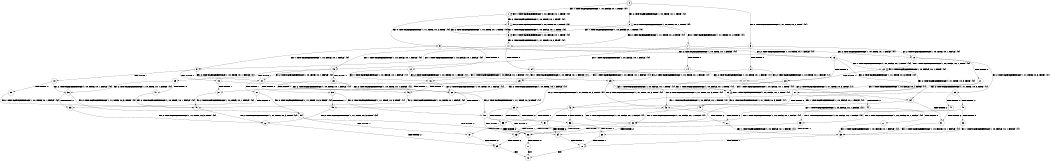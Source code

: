 digraph BCG {
size = "7, 10.5";
center = TRUE;
node [shape = circle];
0 [peripheries = 2];
0 -> 1 [label = "EX !1 !ATOMIC_EXCH_BRANCH (1, +0, FALSE, +0, 1, TRUE) !{0}"];
0 -> 2 [label = "EX !2 !ATOMIC_EXCH_BRANCH (1, +0, TRUE, +0, 1, TRUE) !{0}"];
0 -> 3 [label = "EX !0 !ATOMIC_EXCH_BRANCH (1, +1, TRUE, +0, 2, TRUE) !{0}"];
1 -> 4 [label = "EX !2 !ATOMIC_EXCH_BRANCH (1, +0, TRUE, +0, 1, TRUE) !{0}"];
1 -> 5 [label = "EX !0 !ATOMIC_EXCH_BRANCH (1, +1, TRUE, +0, 2, TRUE) !{0}"];
1 -> 1 [label = "EX !1 !ATOMIC_EXCH_BRANCH (1, +0, FALSE, +0, 1, TRUE) !{0}"];
2 -> 6 [label = "EX !1 !ATOMIC_EXCH_BRANCH (1, +0, FALSE, +0, 1, TRUE) !{0}"];
2 -> 7 [label = "EX !0 !ATOMIC_EXCH_BRANCH (1, +1, TRUE, +0, 2, TRUE) !{0}"];
2 -> 2 [label = "EX !2 !ATOMIC_EXCH_BRANCH (1, +0, TRUE, +0, 1, TRUE) !{0}"];
3 -> 8 [label = "TERMINATE !0"];
3 -> 9 [label = "EX !1 !ATOMIC_EXCH_BRANCH (1, +0, FALSE, +0, 1, FALSE) !{0}"];
3 -> 10 [label = "EX !2 !ATOMIC_EXCH_BRANCH (1, +0, TRUE, +0, 1, FALSE) !{0}"];
4 -> 11 [label = "EX !0 !ATOMIC_EXCH_BRANCH (1, +1, TRUE, +0, 2, TRUE) !{0}"];
4 -> 4 [label = "EX !2 !ATOMIC_EXCH_BRANCH (1, +0, TRUE, +0, 1, TRUE) !{0}"];
4 -> 6 [label = "EX !1 !ATOMIC_EXCH_BRANCH (1, +0, FALSE, +0, 1, TRUE) !{0}"];
5 -> 12 [label = "TERMINATE !0"];
5 -> 13 [label = "EX !2 !ATOMIC_EXCH_BRANCH (1, +0, TRUE, +0, 1, FALSE) !{0}"];
5 -> 9 [label = "EX !1 !ATOMIC_EXCH_BRANCH (1, +0, FALSE, +0, 1, FALSE) !{0}"];
6 -> 11 [label = "EX !0 !ATOMIC_EXCH_BRANCH (1, +1, TRUE, +0, 2, TRUE) !{0}"];
6 -> 4 [label = "EX !2 !ATOMIC_EXCH_BRANCH (1, +0, TRUE, +0, 1, TRUE) !{0}"];
6 -> 6 [label = "EX !1 !ATOMIC_EXCH_BRANCH (1, +0, FALSE, +0, 1, TRUE) !{0}"];
7 -> 14 [label = "TERMINATE !0"];
7 -> 15 [label = "EX !1 !ATOMIC_EXCH_BRANCH (1, +0, FALSE, +0, 1, FALSE) !{0}"];
7 -> 10 [label = "EX !2 !ATOMIC_EXCH_BRANCH (1, +0, TRUE, +0, 1, FALSE) !{0}"];
8 -> 16 [label = "EX !1 !ATOMIC_EXCH_BRANCH (1, +0, FALSE, +0, 1, FALSE) !{1}"];
8 -> 17 [label = "EX !2 !ATOMIC_EXCH_BRANCH (1, +0, TRUE, +0, 1, FALSE) !{1}"];
9 -> 18 [label = "TERMINATE !1"];
9 -> 19 [label = "TERMINATE !0"];
9 -> 20 [label = "EX !2 !ATOMIC_EXCH_BRANCH (1, +0, TRUE, +0, 1, FALSE) !{0}"];
10 -> 21 [label = "TERMINATE !0"];
10 -> 22 [label = "EX !1 !ATOMIC_EXCH_BRANCH (1, +0, FALSE, +0, 1, TRUE) !{0}"];
10 -> 23 [label = "EX !2 !ATOMIC_EXCH_BRANCH (1, +1, TRUE, +0, 3, TRUE) !{0}"];
11 -> 24 [label = "TERMINATE !0"];
11 -> 13 [label = "EX !2 !ATOMIC_EXCH_BRANCH (1, +0, TRUE, +0, 1, FALSE) !{0}"];
11 -> 15 [label = "EX !1 !ATOMIC_EXCH_BRANCH (1, +0, FALSE, +0, 1, FALSE) !{0}"];
12 -> 25 [label = "EX !2 !ATOMIC_EXCH_BRANCH (1, +0, TRUE, +0, 1, FALSE) !{1}"];
12 -> 16 [label = "EX !1 !ATOMIC_EXCH_BRANCH (1, +0, FALSE, +0, 1, FALSE) !{1}"];
13 -> 26 [label = "TERMINATE !0"];
13 -> 27 [label = "EX !2 !ATOMIC_EXCH_BRANCH (1, +1, TRUE, +0, 3, TRUE) !{0}"];
13 -> 22 [label = "EX !1 !ATOMIC_EXCH_BRANCH (1, +0, FALSE, +0, 1, TRUE) !{0}"];
14 -> 28 [label = "EX !1 !ATOMIC_EXCH_BRANCH (1, +0, FALSE, +0, 1, FALSE) !{1}"];
14 -> 17 [label = "EX !2 !ATOMIC_EXCH_BRANCH (1, +0, TRUE, +0, 1, FALSE) !{1}"];
15 -> 29 [label = "TERMINATE !1"];
15 -> 30 [label = "TERMINATE !0"];
15 -> 20 [label = "EX !2 !ATOMIC_EXCH_BRANCH (1, +0, TRUE, +0, 1, FALSE) !{0}"];
16 -> 31 [label = "TERMINATE !1"];
16 -> 32 [label = "EX !2 !ATOMIC_EXCH_BRANCH (1, +0, TRUE, +0, 1, FALSE) !{1}"];
17 -> 33 [label = "EX !1 !ATOMIC_EXCH_BRANCH (1, +0, FALSE, +0, 1, TRUE) !{1}"];
17 -> 34 [label = "EX !2 !ATOMIC_EXCH_BRANCH (1, +1, TRUE, +0, 3, TRUE) !{1}"];
18 -> 35 [label = "TERMINATE !0"];
18 -> 36 [label = "EX !2 !ATOMIC_EXCH_BRANCH (1, +0, TRUE, +0, 1, FALSE) !{0}"];
19 -> 31 [label = "TERMINATE !1"];
19 -> 32 [label = "EX !2 !ATOMIC_EXCH_BRANCH (1, +0, TRUE, +0, 1, FALSE) !{1}"];
20 -> 37 [label = "TERMINATE !1"];
20 -> 38 [label = "TERMINATE !0"];
20 -> 39 [label = "EX !2 !ATOMIC_EXCH_BRANCH (1, +1, TRUE, +0, 3, TRUE) !{0}"];
21 -> 33 [label = "EX !1 !ATOMIC_EXCH_BRANCH (1, +0, FALSE, +0, 1, TRUE) !{1}"];
21 -> 34 [label = "EX !2 !ATOMIC_EXCH_BRANCH (1, +1, TRUE, +0, 3, TRUE) !{1}"];
22 -> 26 [label = "TERMINATE !0"];
22 -> 27 [label = "EX !2 !ATOMIC_EXCH_BRANCH (1, +1, TRUE, +0, 3, TRUE) !{0}"];
22 -> 22 [label = "EX !1 !ATOMIC_EXCH_BRANCH (1, +0, FALSE, +0, 1, TRUE) !{0}"];
23 -> 40 [label = "TERMINATE !2"];
23 -> 41 [label = "TERMINATE !0"];
23 -> 42 [label = "EX !1 !ATOMIC_EXCH_BRANCH (1, +0, FALSE, +0, 1, FALSE) !{0}"];
24 -> 25 [label = "EX !2 !ATOMIC_EXCH_BRANCH (1, +0, TRUE, +0, 1, FALSE) !{1}"];
24 -> 28 [label = "EX !1 !ATOMIC_EXCH_BRANCH (1, +0, FALSE, +0, 1, FALSE) !{1}"];
25 -> 43 [label = "EX !2 !ATOMIC_EXCH_BRANCH (1, +1, TRUE, +0, 3, TRUE) !{1}"];
25 -> 33 [label = "EX !1 !ATOMIC_EXCH_BRANCH (1, +0, FALSE, +0, 1, TRUE) !{1}"];
26 -> 43 [label = "EX !2 !ATOMIC_EXCH_BRANCH (1, +1, TRUE, +0, 3, TRUE) !{1}"];
26 -> 33 [label = "EX !1 !ATOMIC_EXCH_BRANCH (1, +0, FALSE, +0, 1, TRUE) !{1}"];
27 -> 44 [label = "TERMINATE !2"];
27 -> 45 [label = "TERMINATE !0"];
27 -> 42 [label = "EX !1 !ATOMIC_EXCH_BRANCH (1, +0, FALSE, +0, 1, FALSE) !{0}"];
28 -> 46 [label = "TERMINATE !1"];
28 -> 32 [label = "EX !2 !ATOMIC_EXCH_BRANCH (1, +0, TRUE, +0, 1, FALSE) !{1}"];
29 -> 47 [label = "TERMINATE !0"];
29 -> 36 [label = "EX !2 !ATOMIC_EXCH_BRANCH (1, +0, TRUE, +0, 1, FALSE) !{0}"];
30 -> 46 [label = "TERMINATE !1"];
30 -> 32 [label = "EX !2 !ATOMIC_EXCH_BRANCH (1, +0, TRUE, +0, 1, FALSE) !{1}"];
31 -> 48 [label = "EX !2 !ATOMIC_EXCH_BRANCH (1, +0, TRUE, +0, 1, FALSE) !{2}"];
32 -> 49 [label = "TERMINATE !1"];
32 -> 50 [label = "EX !2 !ATOMIC_EXCH_BRANCH (1, +1, TRUE, +0, 3, TRUE) !{1}"];
33 -> 43 [label = "EX !2 !ATOMIC_EXCH_BRANCH (1, +1, TRUE, +0, 3, TRUE) !{1}"];
33 -> 33 [label = "EX !1 !ATOMIC_EXCH_BRANCH (1, +0, FALSE, +0, 1, TRUE) !{1}"];
34 -> 51 [label = "TERMINATE !2"];
34 -> 52 [label = "EX !1 !ATOMIC_EXCH_BRANCH (1, +0, FALSE, +0, 1, FALSE) !{1}"];
35 -> 48 [label = "EX !2 !ATOMIC_EXCH_BRANCH (1, +0, TRUE, +0, 1, FALSE) !{2}"];
36 -> 53 [label = "TERMINATE !0"];
36 -> 54 [label = "EX !2 !ATOMIC_EXCH_BRANCH (1, +1, TRUE, +0, 3, TRUE) !{0}"];
37 -> 53 [label = "TERMINATE !0"];
37 -> 54 [label = "EX !2 !ATOMIC_EXCH_BRANCH (1, +1, TRUE, +0, 3, TRUE) !{0}"];
38 -> 49 [label = "TERMINATE !1"];
38 -> 50 [label = "EX !2 !ATOMIC_EXCH_BRANCH (1, +1, TRUE, +0, 3, TRUE) !{1}"];
39 -> 55 [label = "TERMINATE !1"];
39 -> 56 [label = "TERMINATE !2"];
39 -> 57 [label = "TERMINATE !0"];
40 -> 58 [label = "TERMINATE !0"];
40 -> 59 [label = "EX !1 !ATOMIC_EXCH_BRANCH (1, +0, FALSE, +0, 1, FALSE) !{0}"];
41 -> 51 [label = "TERMINATE !2"];
41 -> 52 [label = "EX !1 !ATOMIC_EXCH_BRANCH (1, +0, FALSE, +0, 1, FALSE) !{1}"];
42 -> 55 [label = "TERMINATE !1"];
42 -> 56 [label = "TERMINATE !2"];
42 -> 57 [label = "TERMINATE !0"];
43 -> 60 [label = "TERMINATE !2"];
43 -> 52 [label = "EX !1 !ATOMIC_EXCH_BRANCH (1, +0, FALSE, +0, 1, FALSE) !{1}"];
44 -> 61 [label = "TERMINATE !0"];
44 -> 59 [label = "EX !1 !ATOMIC_EXCH_BRANCH (1, +0, FALSE, +0, 1, FALSE) !{0}"];
45 -> 60 [label = "TERMINATE !2"];
45 -> 52 [label = "EX !1 !ATOMIC_EXCH_BRANCH (1, +0, FALSE, +0, 1, FALSE) !{1}"];
46 -> 48 [label = "EX !2 !ATOMIC_EXCH_BRANCH (1, +0, TRUE, +0, 1, FALSE) !{2}"];
47 -> 48 [label = "EX !2 !ATOMIC_EXCH_BRANCH (1, +0, TRUE, +0, 1, FALSE) !{2}"];
48 -> 62 [label = "EX !2 !ATOMIC_EXCH_BRANCH (1, +1, TRUE, +0, 3, TRUE) !{2}"];
49 -> 62 [label = "EX !2 !ATOMIC_EXCH_BRANCH (1, +1, TRUE, +0, 3, TRUE) !{2}"];
50 -> 63 [label = "TERMINATE !1"];
50 -> 64 [label = "TERMINATE !2"];
51 -> 65 [label = "EX !1 !ATOMIC_EXCH_BRANCH (1, +0, FALSE, +0, 1, FALSE) !{1}"];
52 -> 63 [label = "TERMINATE !1"];
52 -> 64 [label = "TERMINATE !2"];
53 -> 62 [label = "EX !2 !ATOMIC_EXCH_BRANCH (1, +1, TRUE, +0, 3, TRUE) !{2}"];
54 -> 66 [label = "TERMINATE !2"];
54 -> 67 [label = "TERMINATE !0"];
55 -> 66 [label = "TERMINATE !2"];
55 -> 67 [label = "TERMINATE !0"];
56 -> 66 [label = "TERMINATE !1"];
56 -> 68 [label = "TERMINATE !0"];
57 -> 63 [label = "TERMINATE !1"];
57 -> 64 [label = "TERMINATE !2"];
58 -> 65 [label = "EX !1 !ATOMIC_EXCH_BRANCH (1, +0, FALSE, +0, 1, FALSE) !{1}"];
59 -> 66 [label = "TERMINATE !1"];
59 -> 68 [label = "TERMINATE !0"];
60 -> 65 [label = "EX !1 !ATOMIC_EXCH_BRANCH (1, +0, FALSE, +0, 1, FALSE) !{1}"];
61 -> 65 [label = "EX !1 !ATOMIC_EXCH_BRANCH (1, +0, FALSE, +0, 1, FALSE) !{1}"];
62 -> 69 [label = "TERMINATE !2"];
63 -> 69 [label = "TERMINATE !2"];
64 -> 70 [label = "TERMINATE !1"];
65 -> 70 [label = "TERMINATE !1"];
66 -> 71 [label = "TERMINATE !0"];
67 -> 69 [label = "TERMINATE !2"];
68 -> 70 [label = "TERMINATE !1"];
69 -> 72 [label = "exit"];
70 -> 72 [label = "exit"];
71 -> 72 [label = "exit"];
}
